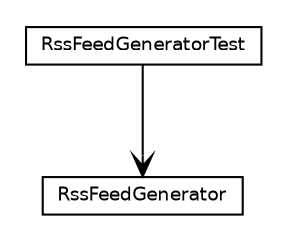 #!/usr/local/bin/dot
#
# Class diagram 
# Generated by UmlGraph version 4.6 (http://www.spinellis.gr/sw/umlgraph)
#

digraph G {
	edge [fontname="Helvetica",fontsize=10,labelfontname="Helvetica",labelfontsize=10];
	node [fontname="Helvetica",fontsize=10,shape=plaintext];
	// org.apache.archiva.rss.RssFeedGeneratorTest
	c10019 [label=<<table border="0" cellborder="1" cellspacing="0" cellpadding="2" port="p" href="./RssFeedGeneratorTest.html">
		<tr><td><table border="0" cellspacing="0" cellpadding="1">
			<tr><td> RssFeedGeneratorTest </td></tr>
		</table></td></tr>
		</table>>, fontname="Helvetica", fontcolor="black", fontsize=9.0];
	// org.apache.archiva.rss.RssFeedGeneratorTest NAVASSOC org.apache.archiva.rss.RssFeedGenerator
	c10019:p -> c10024:p [taillabel="", label="", headlabel="", fontname="Helvetica", fontcolor="black", fontsize=10.0, color="black", arrowhead=open];
	// org.apache.archiva.rss.RssFeedGenerator
	c10024 [label=<<table border="0" cellborder="1" cellspacing="0" cellpadding="2" port="p" href="http://java.sun.com/j2se/1.4.2/docs/api/org/apache/archiva/rss/RssFeedGenerator.html">
		<tr><td><table border="0" cellspacing="0" cellpadding="1">
			<tr><td> RssFeedGenerator </td></tr>
		</table></td></tr>
		</table>>, fontname="Helvetica", fontcolor="black", fontsize=9.0];
}

